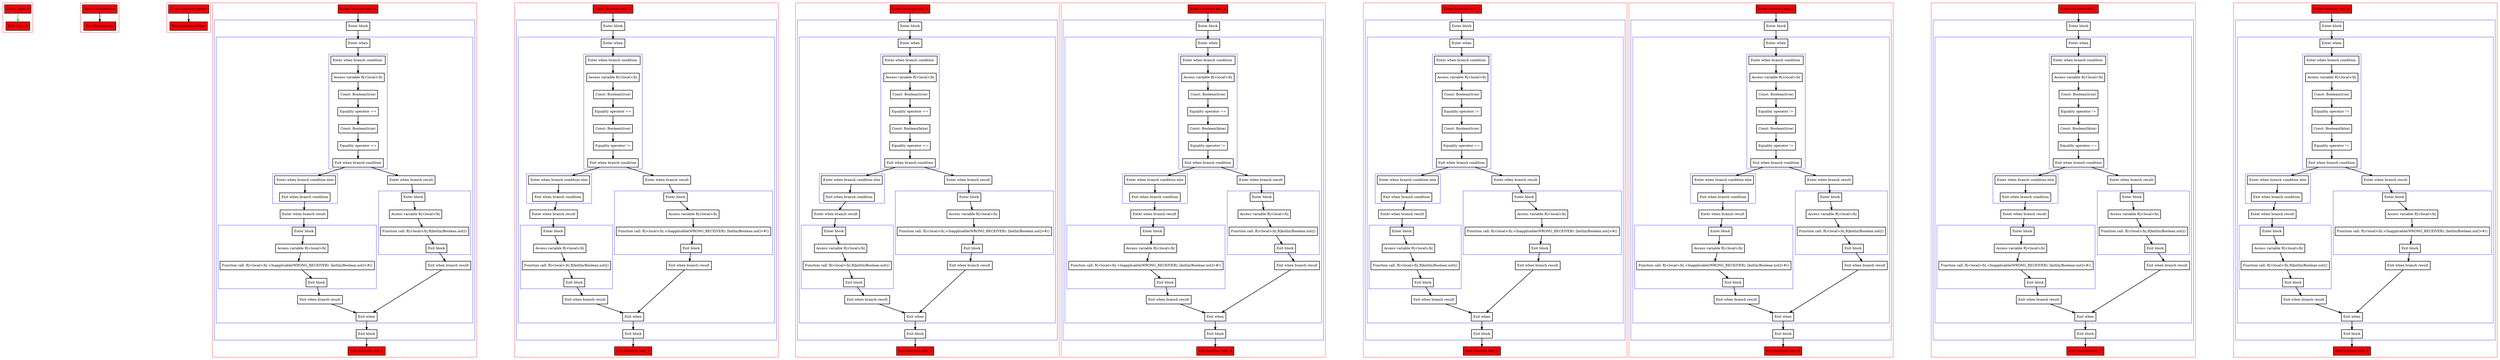 digraph equalsToBoolean_kt {
    graph [nodesep=3]
    node [shape=box penwidth=2]
    edge [penwidth=2]

    subgraph cluster_0 {
        color=red
        0 [label="Enter class A" style="filled" fillcolor=red];
        1 [label="Exit class A" style="filled" fillcolor=red];
    }
    0 -> {1} [color=green];

    subgraph cluster_1 {
        color=red
        2 [label="Enter function foo" style="filled" fillcolor=red];
        3 [label="Exit function foo" style="filled" fillcolor=red];
    }
    2 -> {3};

    subgraph cluster_2 {
        color=red
        4 [label="Enter function getter" style="filled" fillcolor=red];
        5 [label="Exit function getter" style="filled" fillcolor=red];
    }
    4 -> {5};

    subgraph cluster_3 {
        color=red
        6 [label="Enter function test_1" style="filled" fillcolor=red];
        subgraph cluster_4 {
            color=blue
            7 [label="Enter block"];
            subgraph cluster_5 {
                color=blue
                8 [label="Enter when"];
                subgraph cluster_6 {
                    color=blue
                    9 [label="Enter when branch condition "];
                    10 [label="Access variable R|<local>/b|"];
                    11 [label="Const: Boolean(true)"];
                    12 [label="Equality operator =="];
                    13 [label="Const: Boolean(true)"];
                    14 [label="Equality operator =="];
                    15 [label="Exit when branch condition"];
                }
                subgraph cluster_7 {
                    color=blue
                    16 [label="Enter when branch condition else"];
                    17 [label="Exit when branch condition"];
                }
                18 [label="Enter when branch result"];
                subgraph cluster_8 {
                    color=blue
                    19 [label="Enter block"];
                    20 [label="Access variable R|<local>/b|"];
                    21 [label="Function call: R|<local>/b|.<Inapplicable(WRONG_RECEIVER): [kotlin/Boolean.not]>#()"];
                    22 [label="Exit block"];
                }
                23 [label="Exit when branch result"];
                24 [label="Enter when branch result"];
                subgraph cluster_9 {
                    color=blue
                    25 [label="Enter block"];
                    26 [label="Access variable R|<local>/b|"];
                    27 [label="Function call: R|<local>/b|.R|kotlin/Boolean.not|()"];
                    28 [label="Exit block"];
                }
                29 [label="Exit when branch result"];
                30 [label="Exit when"];
            }
            31 [label="Exit block"];
        }
        32 [label="Exit function test_1" style="filled" fillcolor=red];
    }
    6 -> {7};
    7 -> {8};
    8 -> {9};
    9 -> {10};
    10 -> {11};
    11 -> {12};
    12 -> {13};
    13 -> {14};
    14 -> {15};
    15 -> {24 16};
    16 -> {17};
    17 -> {18};
    18 -> {19};
    19 -> {20};
    20 -> {21};
    21 -> {22};
    22 -> {23};
    23 -> {30};
    24 -> {25};
    25 -> {26};
    26 -> {27};
    27 -> {28};
    28 -> {29};
    29 -> {30};
    30 -> {31};
    31 -> {32};

    subgraph cluster_10 {
        color=red
        33 [label="Enter function test_2" style="filled" fillcolor=red];
        subgraph cluster_11 {
            color=blue
            34 [label="Enter block"];
            subgraph cluster_12 {
                color=blue
                35 [label="Enter when"];
                subgraph cluster_13 {
                    color=blue
                    36 [label="Enter when branch condition "];
                    37 [label="Access variable R|<local>/b|"];
                    38 [label="Const: Boolean(true)"];
                    39 [label="Equality operator =="];
                    40 [label="Const: Boolean(true)"];
                    41 [label="Equality operator !="];
                    42 [label="Exit when branch condition"];
                }
                subgraph cluster_14 {
                    color=blue
                    43 [label="Enter when branch condition else"];
                    44 [label="Exit when branch condition"];
                }
                45 [label="Enter when branch result"];
                subgraph cluster_15 {
                    color=blue
                    46 [label="Enter block"];
                    47 [label="Access variable R|<local>/b|"];
                    48 [label="Function call: R|<local>/b|.R|kotlin/Boolean.not|()"];
                    49 [label="Exit block"];
                }
                50 [label="Exit when branch result"];
                51 [label="Enter when branch result"];
                subgraph cluster_16 {
                    color=blue
                    52 [label="Enter block"];
                    53 [label="Access variable R|<local>/b|"];
                    54 [label="Function call: R|<local>/b|.<Inapplicable(WRONG_RECEIVER): [kotlin/Boolean.not]>#()"];
                    55 [label="Exit block"];
                }
                56 [label="Exit when branch result"];
                57 [label="Exit when"];
            }
            58 [label="Exit block"];
        }
        59 [label="Exit function test_2" style="filled" fillcolor=red];
    }
    33 -> {34};
    34 -> {35};
    35 -> {36};
    36 -> {37};
    37 -> {38};
    38 -> {39};
    39 -> {40};
    40 -> {41};
    41 -> {42};
    42 -> {51 43};
    43 -> {44};
    44 -> {45};
    45 -> {46};
    46 -> {47};
    47 -> {48};
    48 -> {49};
    49 -> {50};
    50 -> {57};
    51 -> {52};
    52 -> {53};
    53 -> {54};
    54 -> {55};
    55 -> {56};
    56 -> {57};
    57 -> {58};
    58 -> {59};

    subgraph cluster_17 {
        color=red
        60 [label="Enter function test_3" style="filled" fillcolor=red];
        subgraph cluster_18 {
            color=blue
            61 [label="Enter block"];
            subgraph cluster_19 {
                color=blue
                62 [label="Enter when"];
                subgraph cluster_20 {
                    color=blue
                    63 [label="Enter when branch condition "];
                    64 [label="Access variable R|<local>/b|"];
                    65 [label="Const: Boolean(true)"];
                    66 [label="Equality operator =="];
                    67 [label="Const: Boolean(false)"];
                    68 [label="Equality operator =="];
                    69 [label="Exit when branch condition"];
                }
                subgraph cluster_21 {
                    color=blue
                    70 [label="Enter when branch condition else"];
                    71 [label="Exit when branch condition"];
                }
                72 [label="Enter when branch result"];
                subgraph cluster_22 {
                    color=blue
                    73 [label="Enter block"];
                    74 [label="Access variable R|<local>/b|"];
                    75 [label="Function call: R|<local>/b|.R|kotlin/Boolean.not|()"];
                    76 [label="Exit block"];
                }
                77 [label="Exit when branch result"];
                78 [label="Enter when branch result"];
                subgraph cluster_23 {
                    color=blue
                    79 [label="Enter block"];
                    80 [label="Access variable R|<local>/b|"];
                    81 [label="Function call: R|<local>/b|.<Inapplicable(WRONG_RECEIVER): [kotlin/Boolean.not]>#()"];
                    82 [label="Exit block"];
                }
                83 [label="Exit when branch result"];
                84 [label="Exit when"];
            }
            85 [label="Exit block"];
        }
        86 [label="Exit function test_3" style="filled" fillcolor=red];
    }
    60 -> {61};
    61 -> {62};
    62 -> {63};
    63 -> {64};
    64 -> {65};
    65 -> {66};
    66 -> {67};
    67 -> {68};
    68 -> {69};
    69 -> {78 70};
    70 -> {71};
    71 -> {72};
    72 -> {73};
    73 -> {74};
    74 -> {75};
    75 -> {76};
    76 -> {77};
    77 -> {84};
    78 -> {79};
    79 -> {80};
    80 -> {81};
    81 -> {82};
    82 -> {83};
    83 -> {84};
    84 -> {85};
    85 -> {86};

    subgraph cluster_24 {
        color=red
        87 [label="Enter function test_4" style="filled" fillcolor=red];
        subgraph cluster_25 {
            color=blue
            88 [label="Enter block"];
            subgraph cluster_26 {
                color=blue
                89 [label="Enter when"];
                subgraph cluster_27 {
                    color=blue
                    90 [label="Enter when branch condition "];
                    91 [label="Access variable R|<local>/b|"];
                    92 [label="Const: Boolean(true)"];
                    93 [label="Equality operator =="];
                    94 [label="Const: Boolean(false)"];
                    95 [label="Equality operator !="];
                    96 [label="Exit when branch condition"];
                }
                subgraph cluster_28 {
                    color=blue
                    97 [label="Enter when branch condition else"];
                    98 [label="Exit when branch condition"];
                }
                99 [label="Enter when branch result"];
                subgraph cluster_29 {
                    color=blue
                    100 [label="Enter block"];
                    101 [label="Access variable R|<local>/b|"];
                    102 [label="Function call: R|<local>/b|.<Inapplicable(WRONG_RECEIVER): [kotlin/Boolean.not]>#()"];
                    103 [label="Exit block"];
                }
                104 [label="Exit when branch result"];
                105 [label="Enter when branch result"];
                subgraph cluster_30 {
                    color=blue
                    106 [label="Enter block"];
                    107 [label="Access variable R|<local>/b|"];
                    108 [label="Function call: R|<local>/b|.R|kotlin/Boolean.not|()"];
                    109 [label="Exit block"];
                }
                110 [label="Exit when branch result"];
                111 [label="Exit when"];
            }
            112 [label="Exit block"];
        }
        113 [label="Exit function test_4" style="filled" fillcolor=red];
    }
    87 -> {88};
    88 -> {89};
    89 -> {90};
    90 -> {91};
    91 -> {92};
    92 -> {93};
    93 -> {94};
    94 -> {95};
    95 -> {96};
    96 -> {105 97};
    97 -> {98};
    98 -> {99};
    99 -> {100};
    100 -> {101};
    101 -> {102};
    102 -> {103};
    103 -> {104};
    104 -> {111};
    105 -> {106};
    106 -> {107};
    107 -> {108};
    108 -> {109};
    109 -> {110};
    110 -> {111};
    111 -> {112};
    112 -> {113};

    subgraph cluster_31 {
        color=red
        114 [label="Enter function test_5" style="filled" fillcolor=red];
        subgraph cluster_32 {
            color=blue
            115 [label="Enter block"];
            subgraph cluster_33 {
                color=blue
                116 [label="Enter when"];
                subgraph cluster_34 {
                    color=blue
                    117 [label="Enter when branch condition "];
                    118 [label="Access variable R|<local>/b|"];
                    119 [label="Const: Boolean(true)"];
                    120 [label="Equality operator !="];
                    121 [label="Const: Boolean(true)"];
                    122 [label="Equality operator =="];
                    123 [label="Exit when branch condition"];
                }
                subgraph cluster_35 {
                    color=blue
                    124 [label="Enter when branch condition else"];
                    125 [label="Exit when branch condition"];
                }
                126 [label="Enter when branch result"];
                subgraph cluster_36 {
                    color=blue
                    127 [label="Enter block"];
                    128 [label="Access variable R|<local>/b|"];
                    129 [label="Function call: R|<local>/b|.R|kotlin/Boolean.not|()"];
                    130 [label="Exit block"];
                }
                131 [label="Exit when branch result"];
                132 [label="Enter when branch result"];
                subgraph cluster_37 {
                    color=blue
                    133 [label="Enter block"];
                    134 [label="Access variable R|<local>/b|"];
                    135 [label="Function call: R|<local>/b|.<Inapplicable(WRONG_RECEIVER): [kotlin/Boolean.not]>#()"];
                    136 [label="Exit block"];
                }
                137 [label="Exit when branch result"];
                138 [label="Exit when"];
            }
            139 [label="Exit block"];
        }
        140 [label="Exit function test_5" style="filled" fillcolor=red];
    }
    114 -> {115};
    115 -> {116};
    116 -> {117};
    117 -> {118};
    118 -> {119};
    119 -> {120};
    120 -> {121};
    121 -> {122};
    122 -> {123};
    123 -> {132 124};
    124 -> {125};
    125 -> {126};
    126 -> {127};
    127 -> {128};
    128 -> {129};
    129 -> {130};
    130 -> {131};
    131 -> {138};
    132 -> {133};
    133 -> {134};
    134 -> {135};
    135 -> {136};
    136 -> {137};
    137 -> {138};
    138 -> {139};
    139 -> {140};

    subgraph cluster_38 {
        color=red
        141 [label="Enter function test_6" style="filled" fillcolor=red];
        subgraph cluster_39 {
            color=blue
            142 [label="Enter block"];
            subgraph cluster_40 {
                color=blue
                143 [label="Enter when"];
                subgraph cluster_41 {
                    color=blue
                    144 [label="Enter when branch condition "];
                    145 [label="Access variable R|<local>/b|"];
                    146 [label="Const: Boolean(true)"];
                    147 [label="Equality operator !="];
                    148 [label="Const: Boolean(true)"];
                    149 [label="Equality operator !="];
                    150 [label="Exit when branch condition"];
                }
                subgraph cluster_42 {
                    color=blue
                    151 [label="Enter when branch condition else"];
                    152 [label="Exit when branch condition"];
                }
                153 [label="Enter when branch result"];
                subgraph cluster_43 {
                    color=blue
                    154 [label="Enter block"];
                    155 [label="Access variable R|<local>/b|"];
                    156 [label="Function call: R|<local>/b|.<Inapplicable(WRONG_RECEIVER): [kotlin/Boolean.not]>#()"];
                    157 [label="Exit block"];
                }
                158 [label="Exit when branch result"];
                159 [label="Enter when branch result"];
                subgraph cluster_44 {
                    color=blue
                    160 [label="Enter block"];
                    161 [label="Access variable R|<local>/b|"];
                    162 [label="Function call: R|<local>/b|.R|kotlin/Boolean.not|()"];
                    163 [label="Exit block"];
                }
                164 [label="Exit when branch result"];
                165 [label="Exit when"];
            }
            166 [label="Exit block"];
        }
        167 [label="Exit function test_6" style="filled" fillcolor=red];
    }
    141 -> {142};
    142 -> {143};
    143 -> {144};
    144 -> {145};
    145 -> {146};
    146 -> {147};
    147 -> {148};
    148 -> {149};
    149 -> {150};
    150 -> {159 151};
    151 -> {152};
    152 -> {153};
    153 -> {154};
    154 -> {155};
    155 -> {156};
    156 -> {157};
    157 -> {158};
    158 -> {165};
    159 -> {160};
    160 -> {161};
    161 -> {162};
    162 -> {163};
    163 -> {164};
    164 -> {165};
    165 -> {166};
    166 -> {167};

    subgraph cluster_45 {
        color=red
        168 [label="Enter function test_7" style="filled" fillcolor=red];
        subgraph cluster_46 {
            color=blue
            169 [label="Enter block"];
            subgraph cluster_47 {
                color=blue
                170 [label="Enter when"];
                subgraph cluster_48 {
                    color=blue
                    171 [label="Enter when branch condition "];
                    172 [label="Access variable R|<local>/b|"];
                    173 [label="Const: Boolean(true)"];
                    174 [label="Equality operator !="];
                    175 [label="Const: Boolean(false)"];
                    176 [label="Equality operator =="];
                    177 [label="Exit when branch condition"];
                }
                subgraph cluster_49 {
                    color=blue
                    178 [label="Enter when branch condition else"];
                    179 [label="Exit when branch condition"];
                }
                180 [label="Enter when branch result"];
                subgraph cluster_50 {
                    color=blue
                    181 [label="Enter block"];
                    182 [label="Access variable R|<local>/b|"];
                    183 [label="Function call: R|<local>/b|.<Inapplicable(WRONG_RECEIVER): [kotlin/Boolean.not]>#()"];
                    184 [label="Exit block"];
                }
                185 [label="Exit when branch result"];
                186 [label="Enter when branch result"];
                subgraph cluster_51 {
                    color=blue
                    187 [label="Enter block"];
                    188 [label="Access variable R|<local>/b|"];
                    189 [label="Function call: R|<local>/b|.R|kotlin/Boolean.not|()"];
                    190 [label="Exit block"];
                }
                191 [label="Exit when branch result"];
                192 [label="Exit when"];
            }
            193 [label="Exit block"];
        }
        194 [label="Exit function test_7" style="filled" fillcolor=red];
    }
    168 -> {169};
    169 -> {170};
    170 -> {171};
    171 -> {172};
    172 -> {173};
    173 -> {174};
    174 -> {175};
    175 -> {176};
    176 -> {177};
    177 -> {186 178};
    178 -> {179};
    179 -> {180};
    180 -> {181};
    181 -> {182};
    182 -> {183};
    183 -> {184};
    184 -> {185};
    185 -> {192};
    186 -> {187};
    187 -> {188};
    188 -> {189};
    189 -> {190};
    190 -> {191};
    191 -> {192};
    192 -> {193};
    193 -> {194};

    subgraph cluster_52 {
        color=red
        195 [label="Enter function test_8" style="filled" fillcolor=red];
        subgraph cluster_53 {
            color=blue
            196 [label="Enter block"];
            subgraph cluster_54 {
                color=blue
                197 [label="Enter when"];
                subgraph cluster_55 {
                    color=blue
                    198 [label="Enter when branch condition "];
                    199 [label="Access variable R|<local>/b|"];
                    200 [label="Const: Boolean(true)"];
                    201 [label="Equality operator !="];
                    202 [label="Const: Boolean(false)"];
                    203 [label="Equality operator !="];
                    204 [label="Exit when branch condition"];
                }
                subgraph cluster_56 {
                    color=blue
                    205 [label="Enter when branch condition else"];
                    206 [label="Exit when branch condition"];
                }
                207 [label="Enter when branch result"];
                subgraph cluster_57 {
                    color=blue
                    208 [label="Enter block"];
                    209 [label="Access variable R|<local>/b|"];
                    210 [label="Function call: R|<local>/b|.R|kotlin/Boolean.not|()"];
                    211 [label="Exit block"];
                }
                212 [label="Exit when branch result"];
                213 [label="Enter when branch result"];
                subgraph cluster_58 {
                    color=blue
                    214 [label="Enter block"];
                    215 [label="Access variable R|<local>/b|"];
                    216 [label="Function call: R|<local>/b|.<Inapplicable(WRONG_RECEIVER): [kotlin/Boolean.not]>#()"];
                    217 [label="Exit block"];
                }
                218 [label="Exit when branch result"];
                219 [label="Exit when"];
            }
            220 [label="Exit block"];
        }
        221 [label="Exit function test_8" style="filled" fillcolor=red];
    }
    195 -> {196};
    196 -> {197};
    197 -> {198};
    198 -> {199};
    199 -> {200};
    200 -> {201};
    201 -> {202};
    202 -> {203};
    203 -> {204};
    204 -> {213 205};
    205 -> {206};
    206 -> {207};
    207 -> {208};
    208 -> {209};
    209 -> {210};
    210 -> {211};
    211 -> {212};
    212 -> {219};
    213 -> {214};
    214 -> {215};
    215 -> {216};
    216 -> {217};
    217 -> {218};
    218 -> {219};
    219 -> {220};
    220 -> {221};

}
